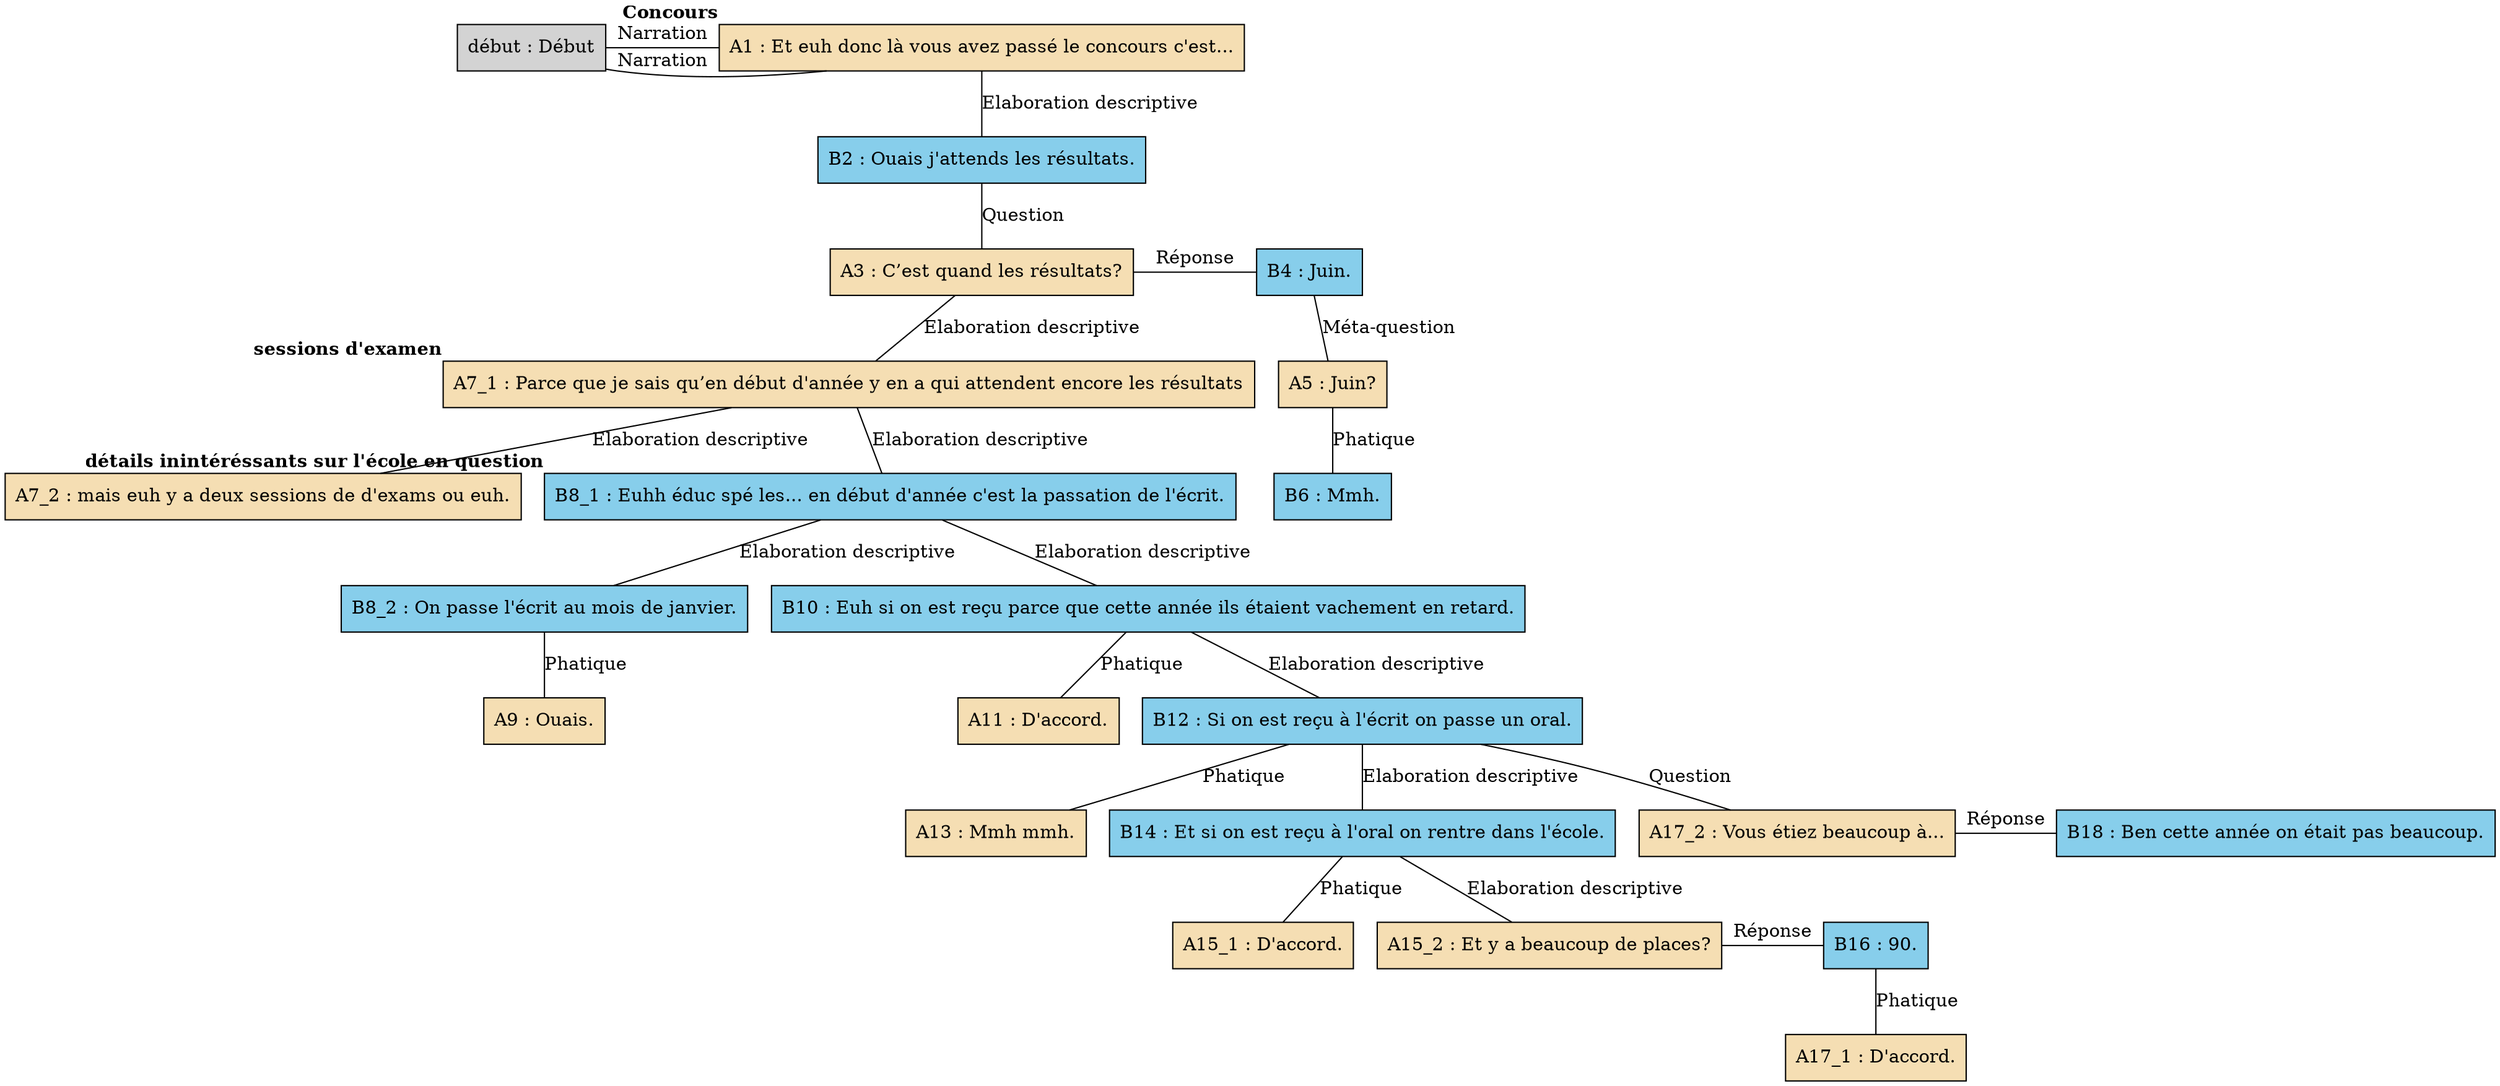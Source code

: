 digraph E13 {
	node [shape=box style=filled]
	"début" [label="début : Début" xlabel=""]
	A1 [label="A1 : Et euh donc là vous avez passé le concours c'est..." fillcolor=wheat xlabel=<<B>Concours</B>>]
	B2 [label="B2 : Ouais j'attends les résultats." fillcolor=skyblue xlabel=""]
	A3 [label="A3 : C’est quand les résultats?" fillcolor=wheat xlabel=""]
	B4 [label="B4 : Juin." fillcolor=skyblue xlabel=""]
	A5 [label="A5 : Juin?" fillcolor=wheat xlabel=""]
	B6 [label="B6 : Mmh." fillcolor=skyblue xlabel=""]
	A7_1 [label="A7_1 : Parce que je sais qu’en début d'année y en a qui attendent encore les résultats" fillcolor=wheat xlabel=<<B>sessions d'examen</B>>]
	A7_2 [label="A7_2 : mais euh y a deux sessions de d'exams ou euh." fillcolor=wheat xlabel=""]
	B8_1 [label="B8_1 : Euhh éduc spé les... en début d'année c'est la passation de l'écrit." fillcolor=skyblue xlabel=<<B>détails inintéréssants sur l'école en question</B>>]
	B8_2 [label="B8_2 : On passe l'écrit au mois de janvier." fillcolor=skyblue xlabel=""]
	A9 [label="A9 : Ouais." fillcolor=wheat xlabel=""]
	B10 [label="B10 : Euh si on est reçu parce que cette année ils étaient vachement en retard." fillcolor=skyblue xlabel=""]
	A11 [label="A11 : D'accord." fillcolor=wheat xlabel=""]
	B12 [label="B12 : Si on est reçu à l'écrit on passe un oral." fillcolor=skyblue xlabel=""]
	A13 [label="A13 : Mmh mmh." fillcolor=wheat xlabel=""]
	B14 [label="B14 : Et si on est reçu à l'oral on rentre dans l'école." fillcolor=skyblue xlabel=""]
	A15_1 [label="A15_1 : D'accord." fillcolor=wheat xlabel=""]
	A15_2 [label="A15_2 : Et y a beaucoup de places?" fillcolor=wheat xlabel=""]
	B16 [label="B16 : 90." fillcolor=skyblue xlabel=""]
	A17_1 [label="A17_1 : D'accord." fillcolor=wheat xlabel=""]
	A17_2 [label="A17_2 : Vous étiez beaucoup à..." fillcolor=wheat xlabel=""]
	B18 [label="B18 : Ben cette année on était pas beaucoup." fillcolor=skyblue xlabel=""]
	{
		rank=same
		"début"
		A1
		"début" -> A1 [label=Narration dir=none]
	}
	{
		rank=same
		"début"
		A1
		"début" -> A1 [label=Narration dir=none]
	}
	A1 -> B2 [label="Elaboration descriptive" dir=none]
	B2 -> A3 [label=Question dir=none]
	{
		rank=same
		A3
		B4
		A3 -> B4 [label="Réponse" dir=none]
	}
	B4 -> A5 [label="Méta-question" dir=none]
	A5 -> B6 [label=Phatique dir=none]
	A3 -> A7_1 [label="Elaboration descriptive" dir=none]
	A7_1 -> A7_2 [label="Elaboration descriptive" dir=none]
	A7_1 -> B8_1 [label="Elaboration descriptive" dir=none]
	B8_1 -> B8_2 [label="Elaboration descriptive" dir=none]
	B8_2 -> A9 [label=Phatique dir=none]
	B8_1 -> B10 [label="Elaboration descriptive" dir=none]
	B10 -> A11 [label=Phatique dir=none]
	B12 -> A13 [label=Phatique dir=none]
	B14 -> A15_1 [label=Phatique dir=none]
	B16 -> A17_1 [label=Phatique dir=none]
	B10 -> B12 [label="Elaboration descriptive" dir=none]
	B12 -> B14 [label="Elaboration descriptive" dir=none]
	B14 -> A15_2 [label="Elaboration descriptive" dir=none]
	B12 -> A17_2 [label=Question dir=none]
	{
		rank=same
		A17_2
		B18
		A17_2 -> B18 [label="Réponse" dir=none]
	}
	{
		rank=same
		A15_2
		B16
		A15_2 -> B16 [label="Réponse" dir=none]
	}
}

